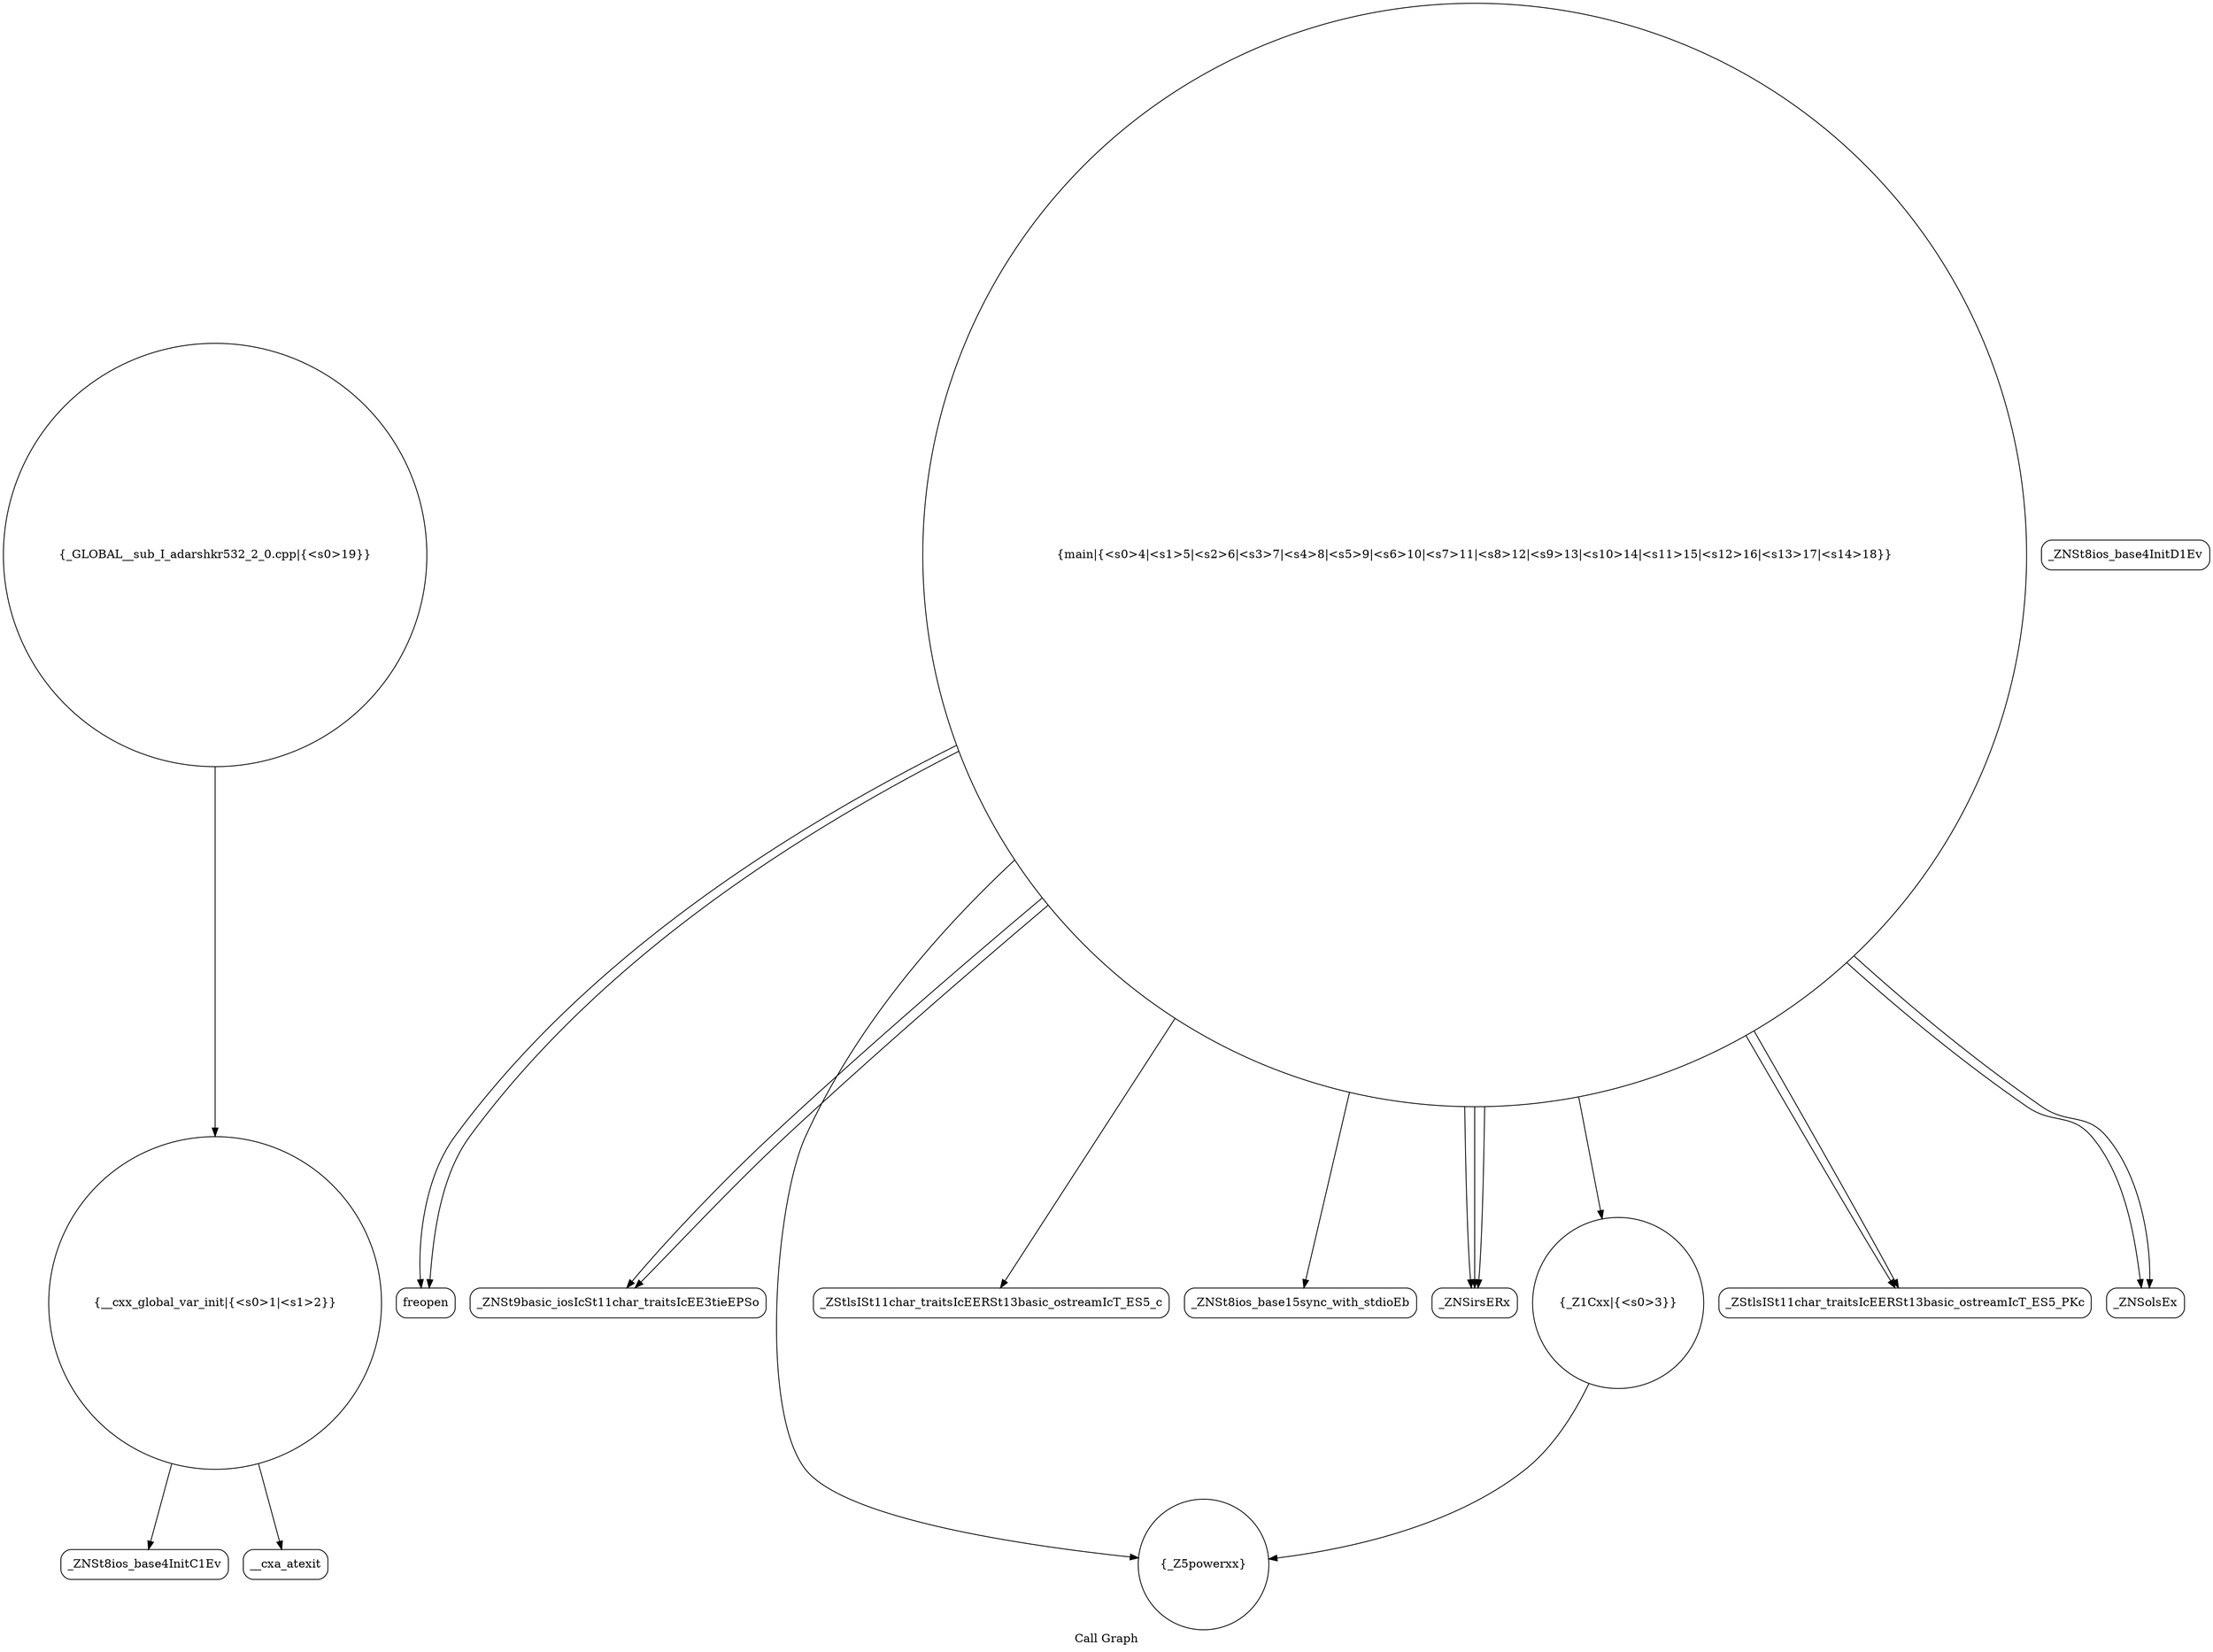 digraph "Call Graph" {
	label="Call Graph";

	Node0x55f316868560 [shape=record,shape=circle,label="{__cxx_global_var_init|{<s0>1|<s1>2}}"];
	Node0x55f316868560:s0 -> Node0x55f3168689f0[color=black];
	Node0x55f316868560:s1 -> Node0x55f316868af0[color=black];
	Node0x55f316868cf0 [shape=record,shape=Mrecord,label="{freopen}"];
	Node0x55f316869070 [shape=record,shape=circle,label="{_GLOBAL__sub_I_adarshkr532_2_0.cpp|{<s0>19}}"];
	Node0x55f316869070:s0 -> Node0x55f316868560[color=black];
	Node0x55f316868a70 [shape=record,shape=Mrecord,label="{_ZNSt8ios_base4InitD1Ev}"];
	Node0x55f316868df0 [shape=record,shape=Mrecord,label="{_ZNSt9basic_iosIcSt11char_traitsIcEE3tieEPSo}"];
	Node0x55f316868b70 [shape=record,shape=circle,label="{_Z5powerxx}"];
	Node0x55f316868ef0 [shape=record,shape=Mrecord,label="{_ZStlsISt11char_traitsIcEERSt13basic_ostreamIcT_ES5_c}"];
	Node0x55f316868c70 [shape=record,shape=circle,label="{main|{<s0>4|<s1>5|<s2>6|<s3>7|<s4>8|<s5>9|<s6>10|<s7>11|<s8>12|<s9>13|<s10>14|<s11>15|<s12>16|<s13>17|<s14>18}}"];
	Node0x55f316868c70:s0 -> Node0x55f316868cf0[color=black];
	Node0x55f316868c70:s1 -> Node0x55f316868cf0[color=black];
	Node0x55f316868c70:s2 -> Node0x55f316868d70[color=black];
	Node0x55f316868c70:s3 -> Node0x55f316868df0[color=black];
	Node0x55f316868c70:s4 -> Node0x55f316868df0[color=black];
	Node0x55f316868c70:s5 -> Node0x55f316868e70[color=black];
	Node0x55f316868c70:s6 -> Node0x55f316868e70[color=black];
	Node0x55f316868c70:s7 -> Node0x55f316868e70[color=black];
	Node0x55f316868c70:s8 -> Node0x55f316868bf0[color=black];
	Node0x55f316868c70:s9 -> Node0x55f316868b70[color=black];
	Node0x55f316868c70:s10 -> Node0x55f316868f70[color=black];
	Node0x55f316868c70:s11 -> Node0x55f316868ff0[color=black];
	Node0x55f316868c70:s12 -> Node0x55f316868f70[color=black];
	Node0x55f316868c70:s13 -> Node0x55f316868ff0[color=black];
	Node0x55f316868c70:s14 -> Node0x55f316868ef0[color=black];
	Node0x55f316868ff0 [shape=record,shape=Mrecord,label="{_ZNSolsEx}"];
	Node0x55f3168689f0 [shape=record,shape=Mrecord,label="{_ZNSt8ios_base4InitC1Ev}"];
	Node0x55f316868d70 [shape=record,shape=Mrecord,label="{_ZNSt8ios_base15sync_with_stdioEb}"];
	Node0x55f316868af0 [shape=record,shape=Mrecord,label="{__cxa_atexit}"];
	Node0x55f316868e70 [shape=record,shape=Mrecord,label="{_ZNSirsERx}"];
	Node0x55f316868bf0 [shape=record,shape=circle,label="{_Z1Cxx|{<s0>3}}"];
	Node0x55f316868bf0:s0 -> Node0x55f316868b70[color=black];
	Node0x55f316868f70 [shape=record,shape=Mrecord,label="{_ZStlsISt11char_traitsIcEERSt13basic_ostreamIcT_ES5_PKc}"];
}
